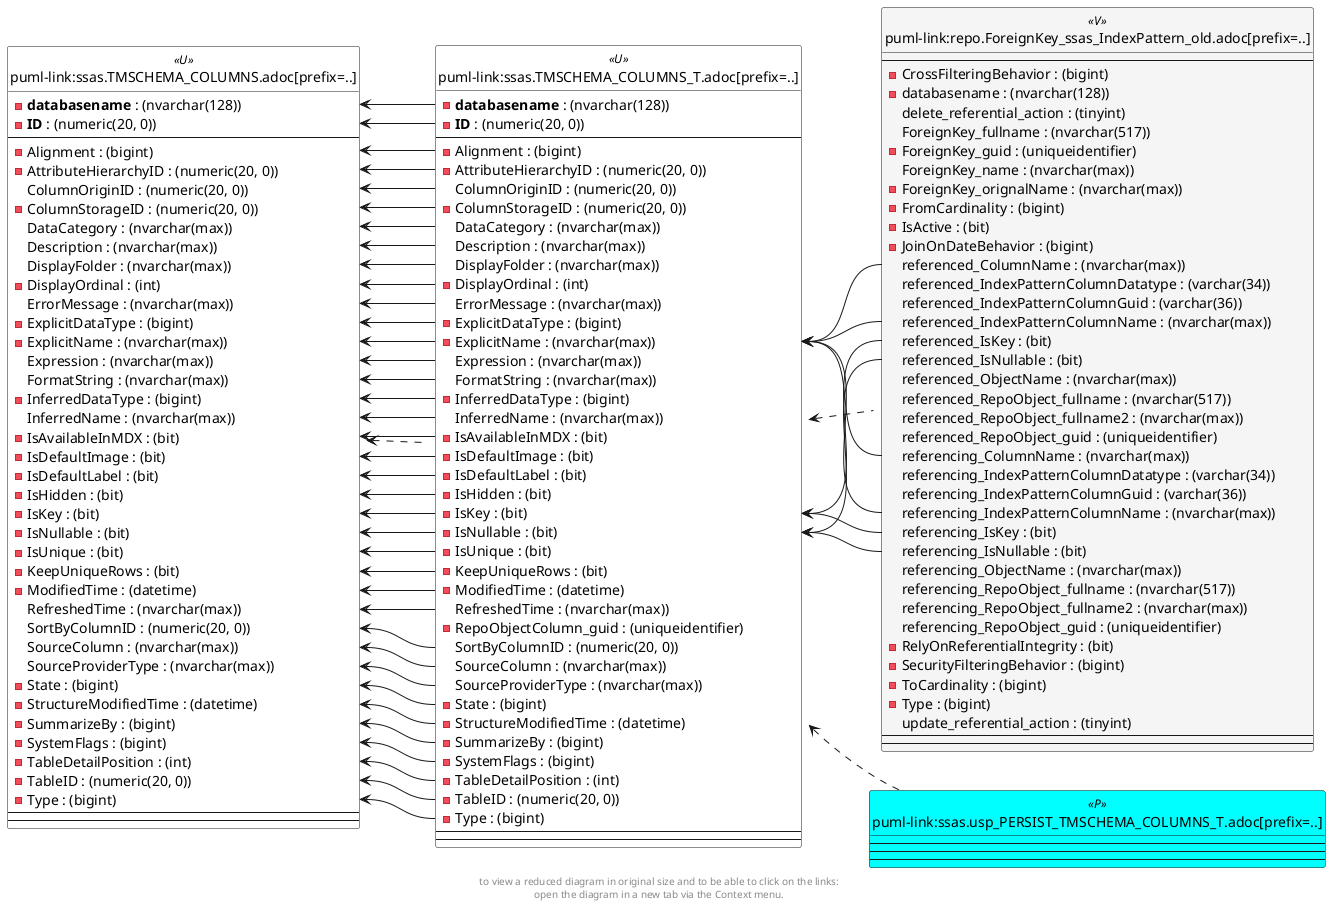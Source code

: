 @startuml
left to right direction
'top to bottom direction
hide circle
'avoide "." issues:
set namespaceSeparator none


skinparam class {
  BackgroundColor White
  BackgroundColor<<FN>> Yellow
  BackgroundColor<<FS>> Yellow
  BackgroundColor<<FT>> LightGray
  BackgroundColor<<IF>> Yellow
  BackgroundColor<<IS>> Yellow
  BackgroundColor<<P>> Aqua
  BackgroundColor<<PC>> Aqua
  BackgroundColor<<SN>> Yellow
  BackgroundColor<<SO>> SlateBlue
  BackgroundColor<<TF>> LightGray
  BackgroundColor<<TR>> Tomato
  BackgroundColor<<U>> White
  BackgroundColor<<V>> WhiteSmoke
  BackgroundColor<<X>> Aqua
}


entity "puml-link:repo.ForeignKey_ssas_IndexPattern_old.adoc[prefix=..]" as repo.ForeignKey_ssas_IndexPattern_old << V >> {
  --
  - CrossFilteringBehavior : (bigint)
  - databasename : (nvarchar(128))
  delete_referential_action : (tinyint)
  ForeignKey_fullname : (nvarchar(517))
  - ForeignKey_guid : (uniqueidentifier)
  ForeignKey_name : (nvarchar(max))
  - ForeignKey_orignalName : (nvarchar(max))
  - FromCardinality : (bigint)
  - IsActive : (bit)
  - JoinOnDateBehavior : (bigint)
  referenced_ColumnName : (nvarchar(max))
  referenced_IndexPatternColumnDatatype : (varchar(34))
  referenced_IndexPatternColumnGuid : (varchar(36))
  referenced_IndexPatternColumnName : (nvarchar(max))
  referenced_IsKey : (bit)
  referenced_IsNullable : (bit)
  referenced_ObjectName : (nvarchar(max))
  referenced_RepoObject_fullname : (nvarchar(517))
  referenced_RepoObject_fullname2 : (nvarchar(max))
  referenced_RepoObject_guid : (uniqueidentifier)
  referencing_ColumnName : (nvarchar(max))
  referencing_IndexPatternColumnDatatype : (varchar(34))
  referencing_IndexPatternColumnGuid : (varchar(36))
  referencing_IndexPatternColumnName : (nvarchar(max))
  referencing_IsKey : (bit)
  referencing_IsNullable : (bit)
  referencing_ObjectName : (nvarchar(max))
  referencing_RepoObject_fullname : (nvarchar(517))
  referencing_RepoObject_fullname2 : (nvarchar(max))
  referencing_RepoObject_guid : (uniqueidentifier)
  - RelyOnReferentialIntegrity : (bit)
  - SecurityFilteringBehavior : (bigint)
  - ToCardinality : (bigint)
  - Type : (bigint)
  update_referential_action : (tinyint)
  --
  --
}

entity "puml-link:ssas.TMSCHEMA_COLUMNS.adoc[prefix=..]" as ssas.TMSCHEMA_COLUMNS << U >> {
  - **databasename** : (nvarchar(128))
  - **ID** : (numeric(20, 0))
  --
  - Alignment : (bigint)
  - AttributeHierarchyID : (numeric(20, 0))
  ColumnOriginID : (numeric(20, 0))
  - ColumnStorageID : (numeric(20, 0))
  DataCategory : (nvarchar(max))
  Description : (nvarchar(max))
  DisplayFolder : (nvarchar(max))
  - DisplayOrdinal : (int)
  ErrorMessage : (nvarchar(max))
  - ExplicitDataType : (bigint)
  - ExplicitName : (nvarchar(max))
  Expression : (nvarchar(max))
  FormatString : (nvarchar(max))
  - InferredDataType : (bigint)
  InferredName : (nvarchar(max))
  - IsAvailableInMDX : (bit)
  - IsDefaultImage : (bit)
  - IsDefaultLabel : (bit)
  - IsHidden : (bit)
  - IsKey : (bit)
  - IsNullable : (bit)
  - IsUnique : (bit)
  - KeepUniqueRows : (bit)
  - ModifiedTime : (datetime)
  RefreshedTime : (nvarchar(max))
  SortByColumnID : (numeric(20, 0))
  SourceColumn : (nvarchar(max))
  SourceProviderType : (nvarchar(max))
  - State : (bigint)
  - StructureModifiedTime : (datetime)
  - SummarizeBy : (bigint)
  - SystemFlags : (bigint)
  - TableDetailPosition : (int)
  - TableID : (numeric(20, 0))
  - Type : (bigint)
  --
  --
}

entity "puml-link:ssas.TMSCHEMA_COLUMNS_T.adoc[prefix=..]" as ssas.TMSCHEMA_COLUMNS_T << U >> {
  - **databasename** : (nvarchar(128))
  - **ID** : (numeric(20, 0))
  --
  - Alignment : (bigint)
  - AttributeHierarchyID : (numeric(20, 0))
  ColumnOriginID : (numeric(20, 0))
  - ColumnStorageID : (numeric(20, 0))
  DataCategory : (nvarchar(max))
  Description : (nvarchar(max))
  DisplayFolder : (nvarchar(max))
  - DisplayOrdinal : (int)
  ErrorMessage : (nvarchar(max))
  - ExplicitDataType : (bigint)
  - ExplicitName : (nvarchar(max))
  Expression : (nvarchar(max))
  FormatString : (nvarchar(max))
  - InferredDataType : (bigint)
  InferredName : (nvarchar(max))
  - IsAvailableInMDX : (bit)
  - IsDefaultImage : (bit)
  - IsDefaultLabel : (bit)
  - IsHidden : (bit)
  - IsKey : (bit)
  - IsNullable : (bit)
  - IsUnique : (bit)
  - KeepUniqueRows : (bit)
  - ModifiedTime : (datetime)
  RefreshedTime : (nvarchar(max))
  - RepoObjectColumn_guid : (uniqueidentifier)
  SortByColumnID : (numeric(20, 0))
  SourceColumn : (nvarchar(max))
  SourceProviderType : (nvarchar(max))
  - State : (bigint)
  - StructureModifiedTime : (datetime)
  - SummarizeBy : (bigint)
  - SystemFlags : (bigint)
  - TableDetailPosition : (int)
  - TableID : (numeric(20, 0))
  - Type : (bigint)
  --
  --
}

entity "puml-link:ssas.usp_PERSIST_TMSCHEMA_COLUMNS_T.adoc[prefix=..]" as ssas.usp_PERSIST_TMSCHEMA_COLUMNS_T << P >> {
  --
  --
  --
}

ssas.TMSCHEMA_COLUMNS <.. ssas.TMSCHEMA_COLUMNS_T
ssas.TMSCHEMA_COLUMNS_T <.. ssas.usp_PERSIST_TMSCHEMA_COLUMNS_T
ssas.TMSCHEMA_COLUMNS_T <.. repo.ForeignKey_ssas_IndexPattern_old
ssas.TMSCHEMA_COLUMNS::Alignment <-- ssas.TMSCHEMA_COLUMNS_T::Alignment
ssas.TMSCHEMA_COLUMNS::AttributeHierarchyID <-- ssas.TMSCHEMA_COLUMNS_T::AttributeHierarchyID
ssas.TMSCHEMA_COLUMNS::ColumnOriginID <-- ssas.TMSCHEMA_COLUMNS_T::ColumnOriginID
ssas.TMSCHEMA_COLUMNS::ColumnStorageID <-- ssas.TMSCHEMA_COLUMNS_T::ColumnStorageID
ssas.TMSCHEMA_COLUMNS::databasename <-- ssas.TMSCHEMA_COLUMNS_T::databasename
ssas.TMSCHEMA_COLUMNS::DataCategory <-- ssas.TMSCHEMA_COLUMNS_T::DataCategory
ssas.TMSCHEMA_COLUMNS::Description <-- ssas.TMSCHEMA_COLUMNS_T::Description
ssas.TMSCHEMA_COLUMNS::DisplayFolder <-- ssas.TMSCHEMA_COLUMNS_T::DisplayFolder
ssas.TMSCHEMA_COLUMNS::DisplayOrdinal <-- ssas.TMSCHEMA_COLUMNS_T::DisplayOrdinal
ssas.TMSCHEMA_COLUMNS::ErrorMessage <-- ssas.TMSCHEMA_COLUMNS_T::ErrorMessage
ssas.TMSCHEMA_COLUMNS::ExplicitDataType <-- ssas.TMSCHEMA_COLUMNS_T::ExplicitDataType
ssas.TMSCHEMA_COLUMNS::ExplicitName <-- ssas.TMSCHEMA_COLUMNS_T::ExplicitName
ssas.TMSCHEMA_COLUMNS::Expression <-- ssas.TMSCHEMA_COLUMNS_T::Expression
ssas.TMSCHEMA_COLUMNS::FormatString <-- ssas.TMSCHEMA_COLUMNS_T::FormatString
ssas.TMSCHEMA_COLUMNS::ID <-- ssas.TMSCHEMA_COLUMNS_T::ID
ssas.TMSCHEMA_COLUMNS::InferredDataType <-- ssas.TMSCHEMA_COLUMNS_T::InferredDataType
ssas.TMSCHEMA_COLUMNS::InferredName <-- ssas.TMSCHEMA_COLUMNS_T::InferredName
ssas.TMSCHEMA_COLUMNS::IsAvailableInMDX <-- ssas.TMSCHEMA_COLUMNS_T::IsAvailableInMDX
ssas.TMSCHEMA_COLUMNS::IsDefaultImage <-- ssas.TMSCHEMA_COLUMNS_T::IsDefaultImage
ssas.TMSCHEMA_COLUMNS::IsDefaultLabel <-- ssas.TMSCHEMA_COLUMNS_T::IsDefaultLabel
ssas.TMSCHEMA_COLUMNS::IsHidden <-- ssas.TMSCHEMA_COLUMNS_T::IsHidden
ssas.TMSCHEMA_COLUMNS::IsKey <-- ssas.TMSCHEMA_COLUMNS_T::IsKey
ssas.TMSCHEMA_COLUMNS::IsNullable <-- ssas.TMSCHEMA_COLUMNS_T::IsNullable
ssas.TMSCHEMA_COLUMNS::IsUnique <-- ssas.TMSCHEMA_COLUMNS_T::IsUnique
ssas.TMSCHEMA_COLUMNS::KeepUniqueRows <-- ssas.TMSCHEMA_COLUMNS_T::KeepUniqueRows
ssas.TMSCHEMA_COLUMNS::ModifiedTime <-- ssas.TMSCHEMA_COLUMNS_T::ModifiedTime
ssas.TMSCHEMA_COLUMNS::RefreshedTime <-- ssas.TMSCHEMA_COLUMNS_T::RefreshedTime
ssas.TMSCHEMA_COLUMNS::SortByColumnID <-- ssas.TMSCHEMA_COLUMNS_T::SortByColumnID
ssas.TMSCHEMA_COLUMNS::SourceColumn <-- ssas.TMSCHEMA_COLUMNS_T::SourceColumn
ssas.TMSCHEMA_COLUMNS::SourceProviderType <-- ssas.TMSCHEMA_COLUMNS_T::SourceProviderType
ssas.TMSCHEMA_COLUMNS::State <-- ssas.TMSCHEMA_COLUMNS_T::State
ssas.TMSCHEMA_COLUMNS::StructureModifiedTime <-- ssas.TMSCHEMA_COLUMNS_T::StructureModifiedTime
ssas.TMSCHEMA_COLUMNS::SummarizeBy <-- ssas.TMSCHEMA_COLUMNS_T::SummarizeBy
ssas.TMSCHEMA_COLUMNS::SystemFlags <-- ssas.TMSCHEMA_COLUMNS_T::SystemFlags
ssas.TMSCHEMA_COLUMNS::TableDetailPosition <-- ssas.TMSCHEMA_COLUMNS_T::TableDetailPosition
ssas.TMSCHEMA_COLUMNS::TableID <-- ssas.TMSCHEMA_COLUMNS_T::TableID
ssas.TMSCHEMA_COLUMNS::Type <-- ssas.TMSCHEMA_COLUMNS_T::Type
ssas.TMSCHEMA_COLUMNS_T::ExplicitName <-- repo.ForeignKey_ssas_IndexPattern_old::referenced_IndexPatternColumnName
ssas.TMSCHEMA_COLUMNS_T::ExplicitName <-- repo.ForeignKey_ssas_IndexPattern_old::referencing_IndexPatternColumnName
ssas.TMSCHEMA_COLUMNS_T::ExplicitName <-- repo.ForeignKey_ssas_IndexPattern_old::referenced_ColumnName
ssas.TMSCHEMA_COLUMNS_T::ExplicitName <-- repo.ForeignKey_ssas_IndexPattern_old::referencing_ColumnName
ssas.TMSCHEMA_COLUMNS_T::IsKey <-- repo.ForeignKey_ssas_IndexPattern_old::referenced_IsKey
ssas.TMSCHEMA_COLUMNS_T::IsKey <-- repo.ForeignKey_ssas_IndexPattern_old::referencing_IsKey
ssas.TMSCHEMA_COLUMNS_T::IsNullable <-- repo.ForeignKey_ssas_IndexPattern_old::referenced_IsNullable
ssas.TMSCHEMA_COLUMNS_T::IsNullable <-- repo.ForeignKey_ssas_IndexPattern_old::referencing_IsNullable
footer
to view a reduced diagram in original size and to be able to click on the links:
open the diagram in a new tab via the Context menu.
end footer

@enduml

